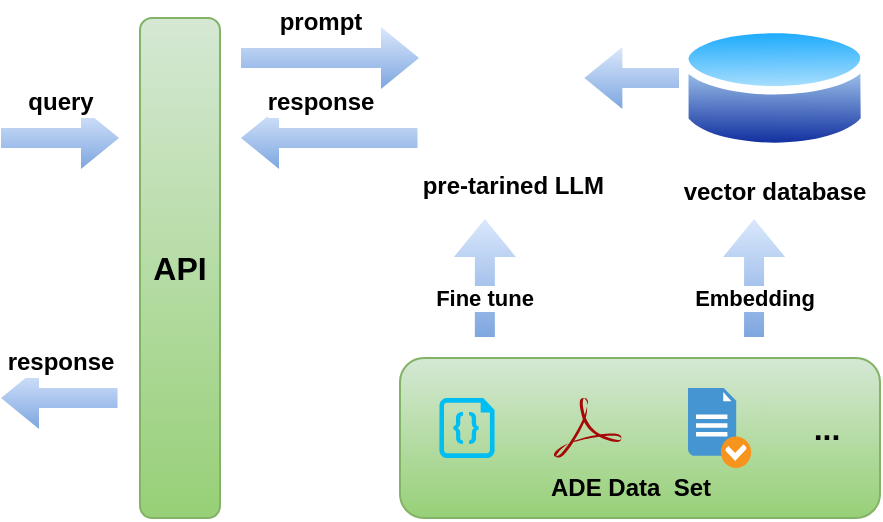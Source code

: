 <mxfile version="20.6.1" type="device"><diagram id="T_WTfz4VFw3mOa_FuLk6" name="Page-1"><mxGraphModel dx="944" dy="583" grid="1" gridSize="10" guides="1" tooltips="1" connect="1" arrows="1" fold="1" page="1" pageScale="1" pageWidth="850" pageHeight="1100" math="0" shadow="0"><root><mxCell id="0"/><mxCell id="1" parent="0"/><mxCell id="WKIOHlmRwnpN0RpBFfWN-32" value="" style="group" vertex="1" connectable="0" parent="1"><mxGeometry x="700" y="90" width="370" height="250" as="geometry"/></mxCell><mxCell id="WKIOHlmRwnpN0RpBFfWN-1" value="pre-tarined LLM" style="shape=image;verticalLabelPosition=bottom;labelBackgroundColor=default;verticalAlign=top;aspect=fixed;imageAspect=0;image=https://cdn.prod.website-files.com/6645c0129428882861d078b8/66603a396277018e032d922f_655de28155bb514f823c1f18_1681142503openai-icon-png.png;fontStyle=1" vertex="1" parent="WKIOHlmRwnpN0RpBFfWN-32"><mxGeometry x="151.68" width="70" height="70" as="geometry"/></mxCell><mxCell id="WKIOHlmRwnpN0RpBFfWN-2" value="&lt;b&gt;vector database&lt;/b&gt;" style="aspect=fixed;perimeter=ellipsePerimeter;html=1;align=center;shadow=0;dashed=0;spacingTop=3;image;image=img/lib/active_directory/database.svg;" vertex="1" parent="WKIOHlmRwnpN0RpBFfWN-32"><mxGeometry x="270" width="94.6" height="70" as="geometry"/></mxCell><mxCell id="WKIOHlmRwnpN0RpBFfWN-17" value="&lt;b&gt;Embedding&lt;/b&gt;" style="shape=flexArrow;endArrow=classic;html=1;rounded=0;fillColor=#dae8fc;gradientColor=#7ea6e0;strokeColor=none;" edge="1" parent="WKIOHlmRwnpN0RpBFfWN-32"><mxGeometry x="-0.333" width="50" height="50" relative="1" as="geometry"><mxPoint x="307.03" y="160" as="sourcePoint"/><mxPoint x="307.03" y="100" as="targetPoint"/><mxPoint as="offset"/></mxGeometry></mxCell><mxCell id="WKIOHlmRwnpN0RpBFfWN-18" value="&lt;b&gt;Fine tune&lt;/b&gt;" style="shape=flexArrow;endArrow=classic;html=1;rounded=0;fillColor=#dae8fc;gradientColor=#7ea6e0;strokeColor=none;" edge="1" parent="WKIOHlmRwnpN0RpBFfWN-32"><mxGeometry x="-0.333" width="50" height="50" relative="1" as="geometry"><mxPoint x="172.43" y="160" as="sourcePoint"/><mxPoint x="172.43" y="100" as="targetPoint"/><mxPoint as="offset"/></mxGeometry></mxCell><mxCell id="WKIOHlmRwnpN0RpBFfWN-19" value="&lt;b&gt;API&lt;/b&gt;" style="rounded=1;whiteSpace=wrap;html=1;fontSize=16;fillColor=#d5e8d4;gradientColor=#97d077;strokeColor=#82b366;" vertex="1" parent="WKIOHlmRwnpN0RpBFfWN-32"><mxGeometry width="40" height="250" as="geometry"/></mxCell><mxCell id="WKIOHlmRwnpN0RpBFfWN-21" value="" style="shape=flexArrow;endArrow=classic;html=1;rounded=0;fontSize=16;fillColor=#dae8fc;gradientColor=#7ea6e0;strokeColor=none;" edge="1" parent="WKIOHlmRwnpN0RpBFfWN-32"><mxGeometry width="50" height="50" relative="1" as="geometry"><mxPoint x="50" y="20" as="sourcePoint"/><mxPoint x="140" y="20" as="targetPoint"/></mxGeometry></mxCell><mxCell id="WKIOHlmRwnpN0RpBFfWN-27" value="&lt;b&gt;&lt;font style=&quot;font-size: 12px;&quot;&gt;prompt&lt;/font&gt;&lt;/b&gt;" style="edgeLabel;html=1;align=center;verticalAlign=middle;resizable=0;points=[];fontSize=16;" vertex="1" connectable="0" parent="WKIOHlmRwnpN0RpBFfWN-21"><mxGeometry x="-0.535" y="3" relative="1" as="geometry"><mxPoint x="19" y="-17" as="offset"/></mxGeometry></mxCell><mxCell id="WKIOHlmRwnpN0RpBFfWN-23" value="&lt;font style=&quot;font-size: 12px;&quot;&gt;&lt;b&gt;response&lt;/b&gt;&lt;/font&gt;" style="shape=flexArrow;endArrow=classic;html=1;rounded=0;fontSize=16;fillColor=#dae8fc;gradientColor=#7ea6e0;strokeColor=none;" edge="1" parent="WKIOHlmRwnpN0RpBFfWN-32"><mxGeometry x="0.104" y="-20" width="50" height="50" relative="1" as="geometry"><mxPoint x="139.25" y="60" as="sourcePoint"/><mxPoint x="50" y="60" as="targetPoint"/><mxPoint as="offset"/></mxGeometry></mxCell><mxCell id="WKIOHlmRwnpN0RpBFfWN-24" value="" style="group" vertex="1" connectable="0" parent="WKIOHlmRwnpN0RpBFfWN-32"><mxGeometry x="130" y="170" width="240" height="80" as="geometry"/></mxCell><mxCell id="WKIOHlmRwnpN0RpBFfWN-6" value="" style="rounded=1;whiteSpace=wrap;html=1;fillColor=#d5e8d4;gradientColor=#97d077;strokeColor=#82b366;movable=1;resizable=1;rotatable=1;deletable=1;editable=1;connectable=1;container=0;" vertex="1" parent="WKIOHlmRwnpN0RpBFfWN-24"><mxGeometry width="240" height="80" as="geometry"/></mxCell><mxCell id="WKIOHlmRwnpN0RpBFfWN-3" value="" style="shadow=0;dashed=0;html=1;strokeColor=none;fillColor=#4495D1;labelPosition=center;verticalLabelPosition=bottom;verticalAlign=top;align=center;outlineConnect=0;shape=mxgraph.veeam.checked_doc;movable=1;resizable=1;rotatable=1;deletable=1;editable=1;connectable=1;" vertex="1" parent="WKIOHlmRwnpN0RpBFfWN-24"><mxGeometry x="144" y="15" width="31.584" height="40" as="geometry"/></mxCell><mxCell id="WKIOHlmRwnpN0RpBFfWN-5" value="" style="verticalLabelPosition=bottom;html=1;verticalAlign=top;align=center;strokeColor=none;fillColor=#00BEF2;shape=mxgraph.azure.code_file;pointerEvents=1;movable=1;resizable=1;rotatable=1;deletable=1;editable=1;connectable=1;" vertex="1" parent="WKIOHlmRwnpN0RpBFfWN-24"><mxGeometry x="19.68" y="20" width="27.6" height="30" as="geometry"/></mxCell><mxCell id="WKIOHlmRwnpN0RpBFfWN-4" value="" style="dashed=0;outlineConnect=0;html=1;align=center;labelPosition=center;verticalLabelPosition=bottom;verticalAlign=top;shape=mxgraph.weblogos.adobe_pdf;fillColor=#A60908;movable=1;resizable=1;rotatable=1;deletable=1;editable=1;connectable=1;" vertex="1" parent="WKIOHlmRwnpN0RpBFfWN-24"><mxGeometry x="76.8" y="20" width="33.984" height="30" as="geometry"/></mxCell><mxCell id="WKIOHlmRwnpN0RpBFfWN-10" value="&lt;b&gt;ADE Data&amp;nbsp; Set&lt;/b&gt;" style="text;html=1;strokeColor=none;fillColor=none;align=center;verticalAlign=middle;whiteSpace=wrap;rounded=0;container=0;" vertex="1" parent="WKIOHlmRwnpN0RpBFfWN-24"><mxGeometry x="67.2" y="50" width="96.96" height="30" as="geometry"/></mxCell><mxCell id="WKIOHlmRwnpN0RpBFfWN-16" value="&lt;font style=&quot;font-size: 16px;&quot;&gt;&lt;b&gt;...&lt;/b&gt;&lt;/font&gt;" style="text;html=1;strokeColor=none;fillColor=none;align=center;verticalAlign=middle;whiteSpace=wrap;rounded=0;" vertex="1" parent="WKIOHlmRwnpN0RpBFfWN-24"><mxGeometry x="199.267" y="20" width="28.8" height="30" as="geometry"/></mxCell><mxCell id="WKIOHlmRwnpN0RpBFfWN-30" value="" style="shape=flexArrow;endArrow=classic;html=1;rounded=0;fontSize=16;fillColor=#dae8fc;gradientColor=#7ea6e0;strokeColor=none;" edge="1" parent="WKIOHlmRwnpN0RpBFfWN-32"><mxGeometry x="0.104" y="-20" width="50" height="50" relative="1" as="geometry"><mxPoint x="270" y="30" as="sourcePoint"/><mxPoint x="221.68" y="30" as="targetPoint"/><mxPoint as="offset"/></mxGeometry></mxCell><mxCell id="WKIOHlmRwnpN0RpBFfWN-39" value="" style="shape=flexArrow;endArrow=classic;html=1;rounded=0;fontSize=16;fillColor=#dae8fc;gradientColor=#7ea6e0;strokeColor=none;" edge="1" parent="1"><mxGeometry width="50" height="50" relative="1" as="geometry"><mxPoint x="630" y="150" as="sourcePoint"/><mxPoint x="690" y="150" as="targetPoint"/></mxGeometry></mxCell><mxCell id="WKIOHlmRwnpN0RpBFfWN-40" value="&lt;b&gt;&lt;font style=&quot;font-size: 12px;&quot;&gt;query&lt;/font&gt;&lt;/b&gt;" style="edgeLabel;html=1;align=center;verticalAlign=middle;resizable=0;points=[];fontSize=16;" vertex="1" connectable="0" parent="WKIOHlmRwnpN0RpBFfWN-39"><mxGeometry x="-0.535" y="3" relative="1" as="geometry"><mxPoint x="16" y="-17" as="offset"/></mxGeometry></mxCell><mxCell id="WKIOHlmRwnpN0RpBFfWN-41" value="&lt;font style=&quot;font-size: 12px;&quot;&gt;&lt;b&gt;response&lt;/b&gt;&lt;/font&gt;" style="shape=flexArrow;endArrow=classic;html=1;rounded=0;fontSize=16;fillColor=#dae8fc;gradientColor=#7ea6e0;strokeColor=none;" edge="1" parent="1"><mxGeometry x="-0.013" y="-20" width="50" height="50" relative="1" as="geometry"><mxPoint x="689.25" y="280" as="sourcePoint"/><mxPoint x="630" y="280" as="targetPoint"/><mxPoint as="offset"/></mxGeometry></mxCell></root></mxGraphModel></diagram></mxfile>